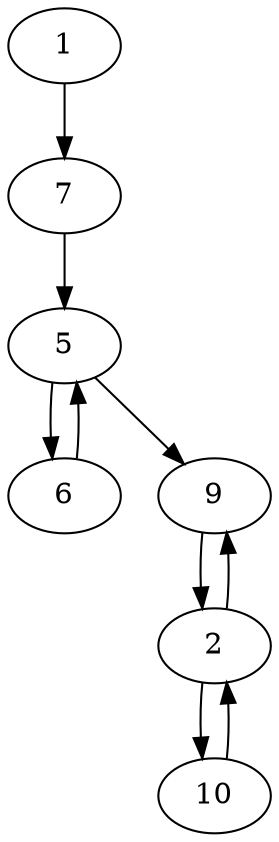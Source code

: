 digraph G {
  "1" -> "7";
  "7" -> "5";
  "5" -> "6";
  "6" -> "5";
  "5" -> "9";
  "9" -> "2";
  "2" -> "10";
  "10" -> "2";
  "2" -> "9";
}
